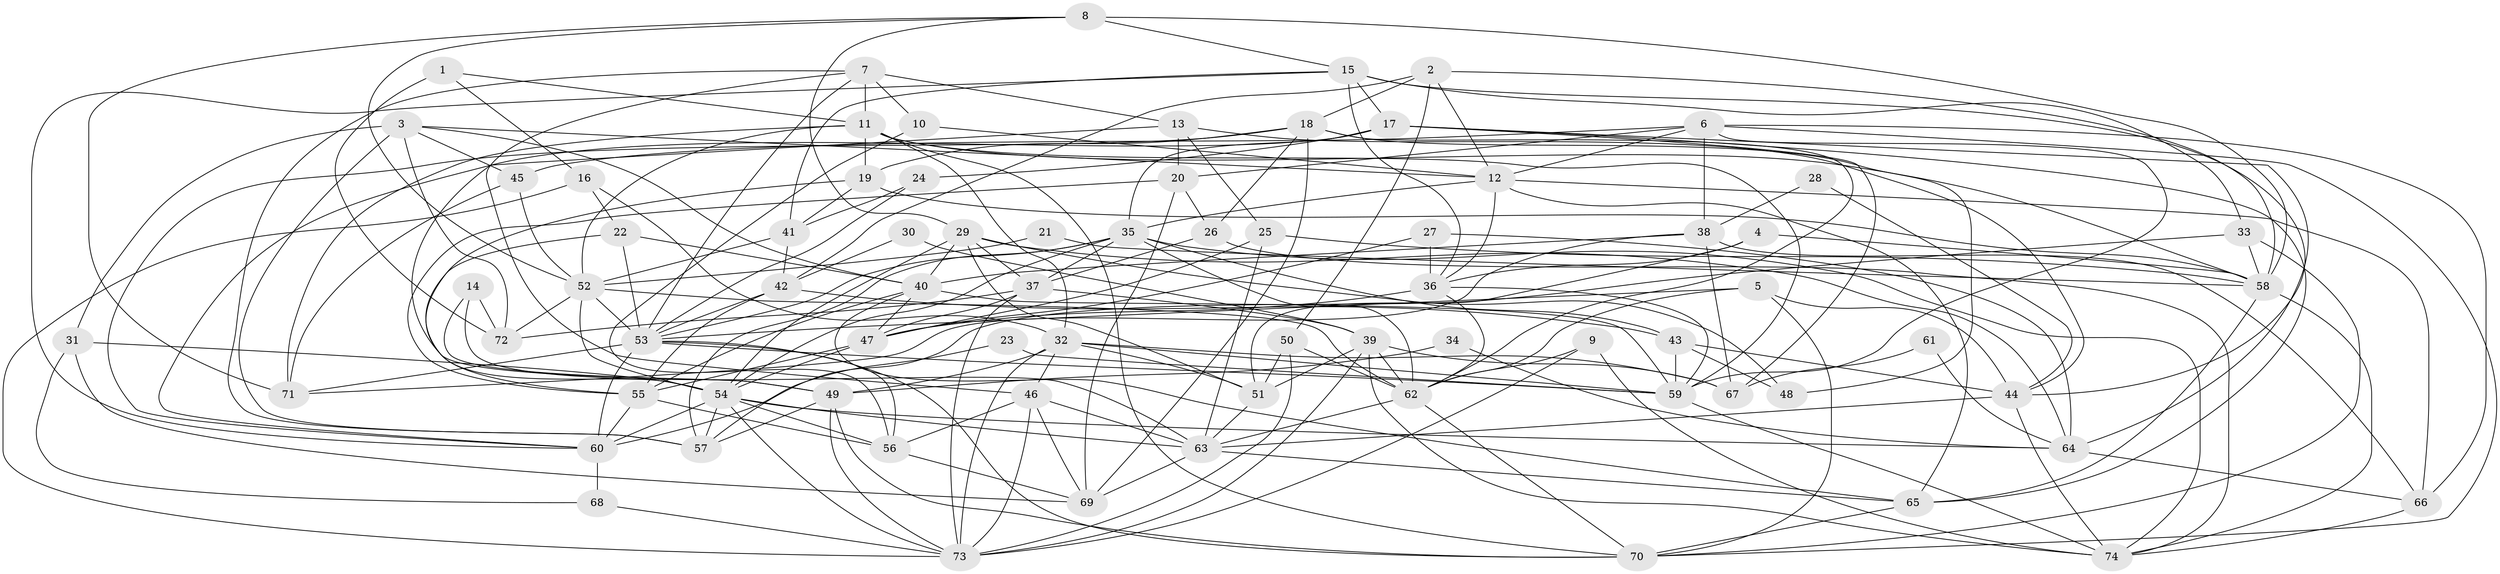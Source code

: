 // original degree distribution, {2: 0.12162162162162163, 4: 0.31756756756756754, 6: 0.07432432432432433, 3: 0.25, 5: 0.18243243243243243, 7: 0.05405405405405406}
// Generated by graph-tools (version 1.1) at 2025/26/03/09/25 03:26:14]
// undirected, 74 vertices, 214 edges
graph export_dot {
graph [start="1"]
  node [color=gray90,style=filled];
  1;
  2;
  3;
  4;
  5;
  6;
  7;
  8;
  9;
  10;
  11;
  12;
  13;
  14;
  15;
  16;
  17;
  18;
  19;
  20;
  21;
  22;
  23;
  24;
  25;
  26;
  27;
  28;
  29;
  30;
  31;
  32;
  33;
  34;
  35;
  36;
  37;
  38;
  39;
  40;
  41;
  42;
  43;
  44;
  45;
  46;
  47;
  48;
  49;
  50;
  51;
  52;
  53;
  54;
  55;
  56;
  57;
  58;
  59;
  60;
  61;
  62;
  63;
  64;
  65;
  66;
  67;
  68;
  69;
  70;
  71;
  72;
  73;
  74;
  1 -- 11 [weight=1.0];
  1 -- 16 [weight=1.0];
  1 -- 72 [weight=1.0];
  2 -- 12 [weight=1.0];
  2 -- 18 [weight=1.0];
  2 -- 42 [weight=1.0];
  2 -- 50 [weight=1.0];
  2 -- 58 [weight=1.0];
  3 -- 12 [weight=1.0];
  3 -- 31 [weight=1.0];
  3 -- 40 [weight=1.0];
  3 -- 45 [weight=1.0];
  3 -- 57 [weight=1.0];
  3 -- 72 [weight=1.0];
  4 -- 36 [weight=1.0];
  4 -- 51 [weight=1.0];
  4 -- 58 [weight=1.0];
  5 -- 44 [weight=1.0];
  5 -- 53 [weight=1.0];
  5 -- 62 [weight=1.0];
  5 -- 70 [weight=1.0];
  6 -- 12 [weight=1.0];
  6 -- 20 [weight=1.0];
  6 -- 38 [weight=2.0];
  6 -- 45 [weight=1.0];
  6 -- 59 [weight=1.0];
  6 -- 66 [weight=2.0];
  6 -- 70 [weight=1.0];
  7 -- 10 [weight=1.0];
  7 -- 11 [weight=1.0];
  7 -- 13 [weight=1.0];
  7 -- 46 [weight=1.0];
  7 -- 53 [weight=1.0];
  7 -- 57 [weight=1.0];
  8 -- 15 [weight=1.0];
  8 -- 29 [weight=1.0];
  8 -- 52 [weight=1.0];
  8 -- 58 [weight=2.0];
  8 -- 71 [weight=1.0];
  9 -- 62 [weight=1.0];
  9 -- 73 [weight=1.0];
  9 -- 74 [weight=1.0];
  10 -- 12 [weight=1.0];
  10 -- 56 [weight=1.0];
  11 -- 19 [weight=1.0];
  11 -- 32 [weight=1.0];
  11 -- 52 [weight=1.0];
  11 -- 58 [weight=1.0];
  11 -- 59 [weight=1.0];
  11 -- 70 [weight=1.0];
  11 -- 71 [weight=1.0];
  12 -- 35 [weight=1.0];
  12 -- 36 [weight=1.0];
  12 -- 65 [weight=1.0];
  12 -- 66 [weight=1.0];
  13 -- 20 [weight=1.0];
  13 -- 25 [weight=1.0];
  13 -- 44 [weight=1.0];
  13 -- 49 [weight=1.0];
  14 -- 49 [weight=1.0];
  14 -- 63 [weight=1.0];
  14 -- 72 [weight=1.0];
  15 -- 17 [weight=1.0];
  15 -- 33 [weight=1.0];
  15 -- 36 [weight=1.0];
  15 -- 41 [weight=1.0];
  15 -- 44 [weight=1.0];
  15 -- 60 [weight=1.0];
  16 -- 22 [weight=1.0];
  16 -- 32 [weight=1.0];
  16 -- 73 [weight=1.0];
  17 -- 24 [weight=1.0];
  17 -- 35 [weight=1.0];
  17 -- 60 [weight=1.0];
  17 -- 64 [weight=1.0];
  17 -- 65 [weight=1.0];
  17 -- 67 [weight=1.0];
  18 -- 19 [weight=1.0];
  18 -- 26 [weight=1.0];
  18 -- 48 [weight=1.0];
  18 -- 60 [weight=1.0];
  18 -- 62 [weight=1.0];
  18 -- 69 [weight=1.0];
  19 -- 41 [weight=1.0];
  19 -- 54 [weight=1.0];
  19 -- 58 [weight=1.0];
  20 -- 26 [weight=1.0];
  20 -- 55 [weight=1.0];
  20 -- 69 [weight=1.0];
  21 -- 52 [weight=1.0];
  21 -- 58 [weight=1.0];
  22 -- 40 [weight=1.0];
  22 -- 53 [weight=1.0];
  22 -- 55 [weight=1.0];
  23 -- 59 [weight=1.0];
  23 -- 60 [weight=1.0];
  24 -- 41 [weight=1.0];
  24 -- 53 [weight=1.0];
  25 -- 47 [weight=1.0];
  25 -- 58 [weight=1.0];
  25 -- 63 [weight=1.0];
  26 -- 37 [weight=1.0];
  26 -- 74 [weight=1.0];
  27 -- 36 [weight=1.0];
  27 -- 47 [weight=1.0];
  27 -- 64 [weight=1.0];
  28 -- 38 [weight=1.0];
  28 -- 44 [weight=1.0];
  29 -- 37 [weight=1.0];
  29 -- 40 [weight=1.0];
  29 -- 48 [weight=1.0];
  29 -- 51 [weight=1.0];
  29 -- 54 [weight=1.0];
  29 -- 64 [weight=1.0];
  30 -- 39 [weight=1.0];
  30 -- 42 [weight=1.0];
  31 -- 54 [weight=1.0];
  31 -- 68 [weight=1.0];
  31 -- 69 [weight=1.0];
  32 -- 46 [weight=1.0];
  32 -- 49 [weight=1.0];
  32 -- 51 [weight=1.0];
  32 -- 59 [weight=1.0];
  32 -- 67 [weight=1.0];
  32 -- 73 [weight=1.0];
  33 -- 57 [weight=1.0];
  33 -- 58 [weight=2.0];
  33 -- 70 [weight=1.0];
  34 -- 49 [weight=1.0];
  34 -- 64 [weight=1.0];
  35 -- 37 [weight=1.0];
  35 -- 43 [weight=1.0];
  35 -- 53 [weight=1.0];
  35 -- 54 [weight=1.0];
  35 -- 57 [weight=1.0];
  35 -- 62 [weight=2.0];
  35 -- 74 [weight=1.0];
  36 -- 47 [weight=1.0];
  36 -- 59 [weight=1.0];
  36 -- 62 [weight=1.0];
  37 -- 39 [weight=1.0];
  37 -- 47 [weight=1.0];
  37 -- 72 [weight=1.0];
  37 -- 73 [weight=1.0];
  38 -- 40 [weight=1.0];
  38 -- 66 [weight=1.0];
  38 -- 67 [weight=1.0];
  38 -- 71 [weight=1.0];
  39 -- 51 [weight=1.0];
  39 -- 62 [weight=1.0];
  39 -- 67 [weight=1.0];
  39 -- 73 [weight=1.0];
  39 -- 74 [weight=1.0];
  40 -- 47 [weight=1.0];
  40 -- 55 [weight=1.0];
  40 -- 59 [weight=1.0];
  40 -- 65 [weight=1.0];
  41 -- 42 [weight=1.0];
  41 -- 52 [weight=1.0];
  42 -- 43 [weight=1.0];
  42 -- 53 [weight=1.0];
  42 -- 55 [weight=1.0];
  43 -- 44 [weight=1.0];
  43 -- 48 [weight=1.0];
  43 -- 59 [weight=1.0];
  44 -- 63 [weight=1.0];
  44 -- 74 [weight=1.0];
  45 -- 52 [weight=1.0];
  45 -- 71 [weight=1.0];
  46 -- 56 [weight=1.0];
  46 -- 63 [weight=1.0];
  46 -- 69 [weight=1.0];
  46 -- 73 [weight=1.0];
  47 -- 54 [weight=1.0];
  47 -- 55 [weight=1.0];
  49 -- 57 [weight=1.0];
  49 -- 70 [weight=1.0];
  49 -- 73 [weight=1.0];
  50 -- 51 [weight=1.0];
  50 -- 62 [weight=1.0];
  50 -- 73 [weight=1.0];
  51 -- 63 [weight=1.0];
  52 -- 53 [weight=1.0];
  52 -- 54 [weight=1.0];
  52 -- 62 [weight=1.0];
  52 -- 72 [weight=1.0];
  53 -- 56 [weight=1.0];
  53 -- 59 [weight=1.0];
  53 -- 60 [weight=1.0];
  53 -- 70 [weight=1.0];
  53 -- 71 [weight=1.0];
  54 -- 56 [weight=1.0];
  54 -- 57 [weight=1.0];
  54 -- 60 [weight=1.0];
  54 -- 63 [weight=1.0];
  54 -- 64 [weight=1.0];
  54 -- 73 [weight=1.0];
  55 -- 56 [weight=1.0];
  55 -- 60 [weight=1.0];
  56 -- 69 [weight=1.0];
  58 -- 65 [weight=1.0];
  58 -- 74 [weight=1.0];
  59 -- 74 [weight=1.0];
  60 -- 68 [weight=1.0];
  61 -- 64 [weight=1.0];
  61 -- 67 [weight=1.0];
  62 -- 63 [weight=1.0];
  62 -- 70 [weight=1.0];
  63 -- 65 [weight=1.0];
  63 -- 69 [weight=1.0];
  64 -- 66 [weight=1.0];
  65 -- 70 [weight=1.0];
  66 -- 74 [weight=1.0];
  68 -- 73 [weight=1.0];
}

